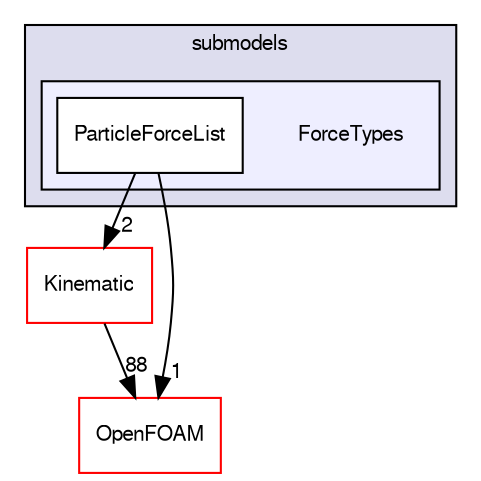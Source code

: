 digraph "src/lagrangian/intermediate/submodels/ForceTypes" {
  bgcolor=transparent;
  compound=true
  node [ fontsize="10", fontname="FreeSans"];
  edge [ labelfontsize="10", labelfontname="FreeSans"];
  subgraph clusterdir_825de5f87f0ef3ae7d76ccd6a5458244 {
    graph [ bgcolor="#ddddee", pencolor="black", label="submodels" fontname="FreeSans", fontsize="10", URL="dir_825de5f87f0ef3ae7d76ccd6a5458244.html"]
  subgraph clusterdir_11e4790b69b7217bea2bf95b745e9e22 {
    graph [ bgcolor="#eeeeff", pencolor="black", label="" URL="dir_11e4790b69b7217bea2bf95b745e9e22.html"];
    dir_11e4790b69b7217bea2bf95b745e9e22 [shape=plaintext label="ForceTypes"];
    dir_63baac6fc31195d29099c263c48f29dd [shape=box label="ParticleForceList" color="black" fillcolor="white" style="filled" URL="dir_63baac6fc31195d29099c263c48f29dd.html"];
  }
  }
  dir_280ce042c33ce1e00a1fb89491254772 [shape=box label="Kinematic" color="red" URL="dir_280ce042c33ce1e00a1fb89491254772.html"];
  dir_c5473ff19b20e6ec4dfe5c310b3778a8 [shape=box label="OpenFOAM" color="red" URL="dir_c5473ff19b20e6ec4dfe5c310b3778a8.html"];
  dir_63baac6fc31195d29099c263c48f29dd->dir_280ce042c33ce1e00a1fb89491254772 [headlabel="2", labeldistance=1.5 headhref="dir_001336_001337.html"];
  dir_63baac6fc31195d29099c263c48f29dd->dir_c5473ff19b20e6ec4dfe5c310b3778a8 [headlabel="1", labeldistance=1.5 headhref="dir_001336_001732.html"];
  dir_280ce042c33ce1e00a1fb89491254772->dir_c5473ff19b20e6ec4dfe5c310b3778a8 [headlabel="88", labeldistance=1.5 headhref="dir_001337_001732.html"];
}
